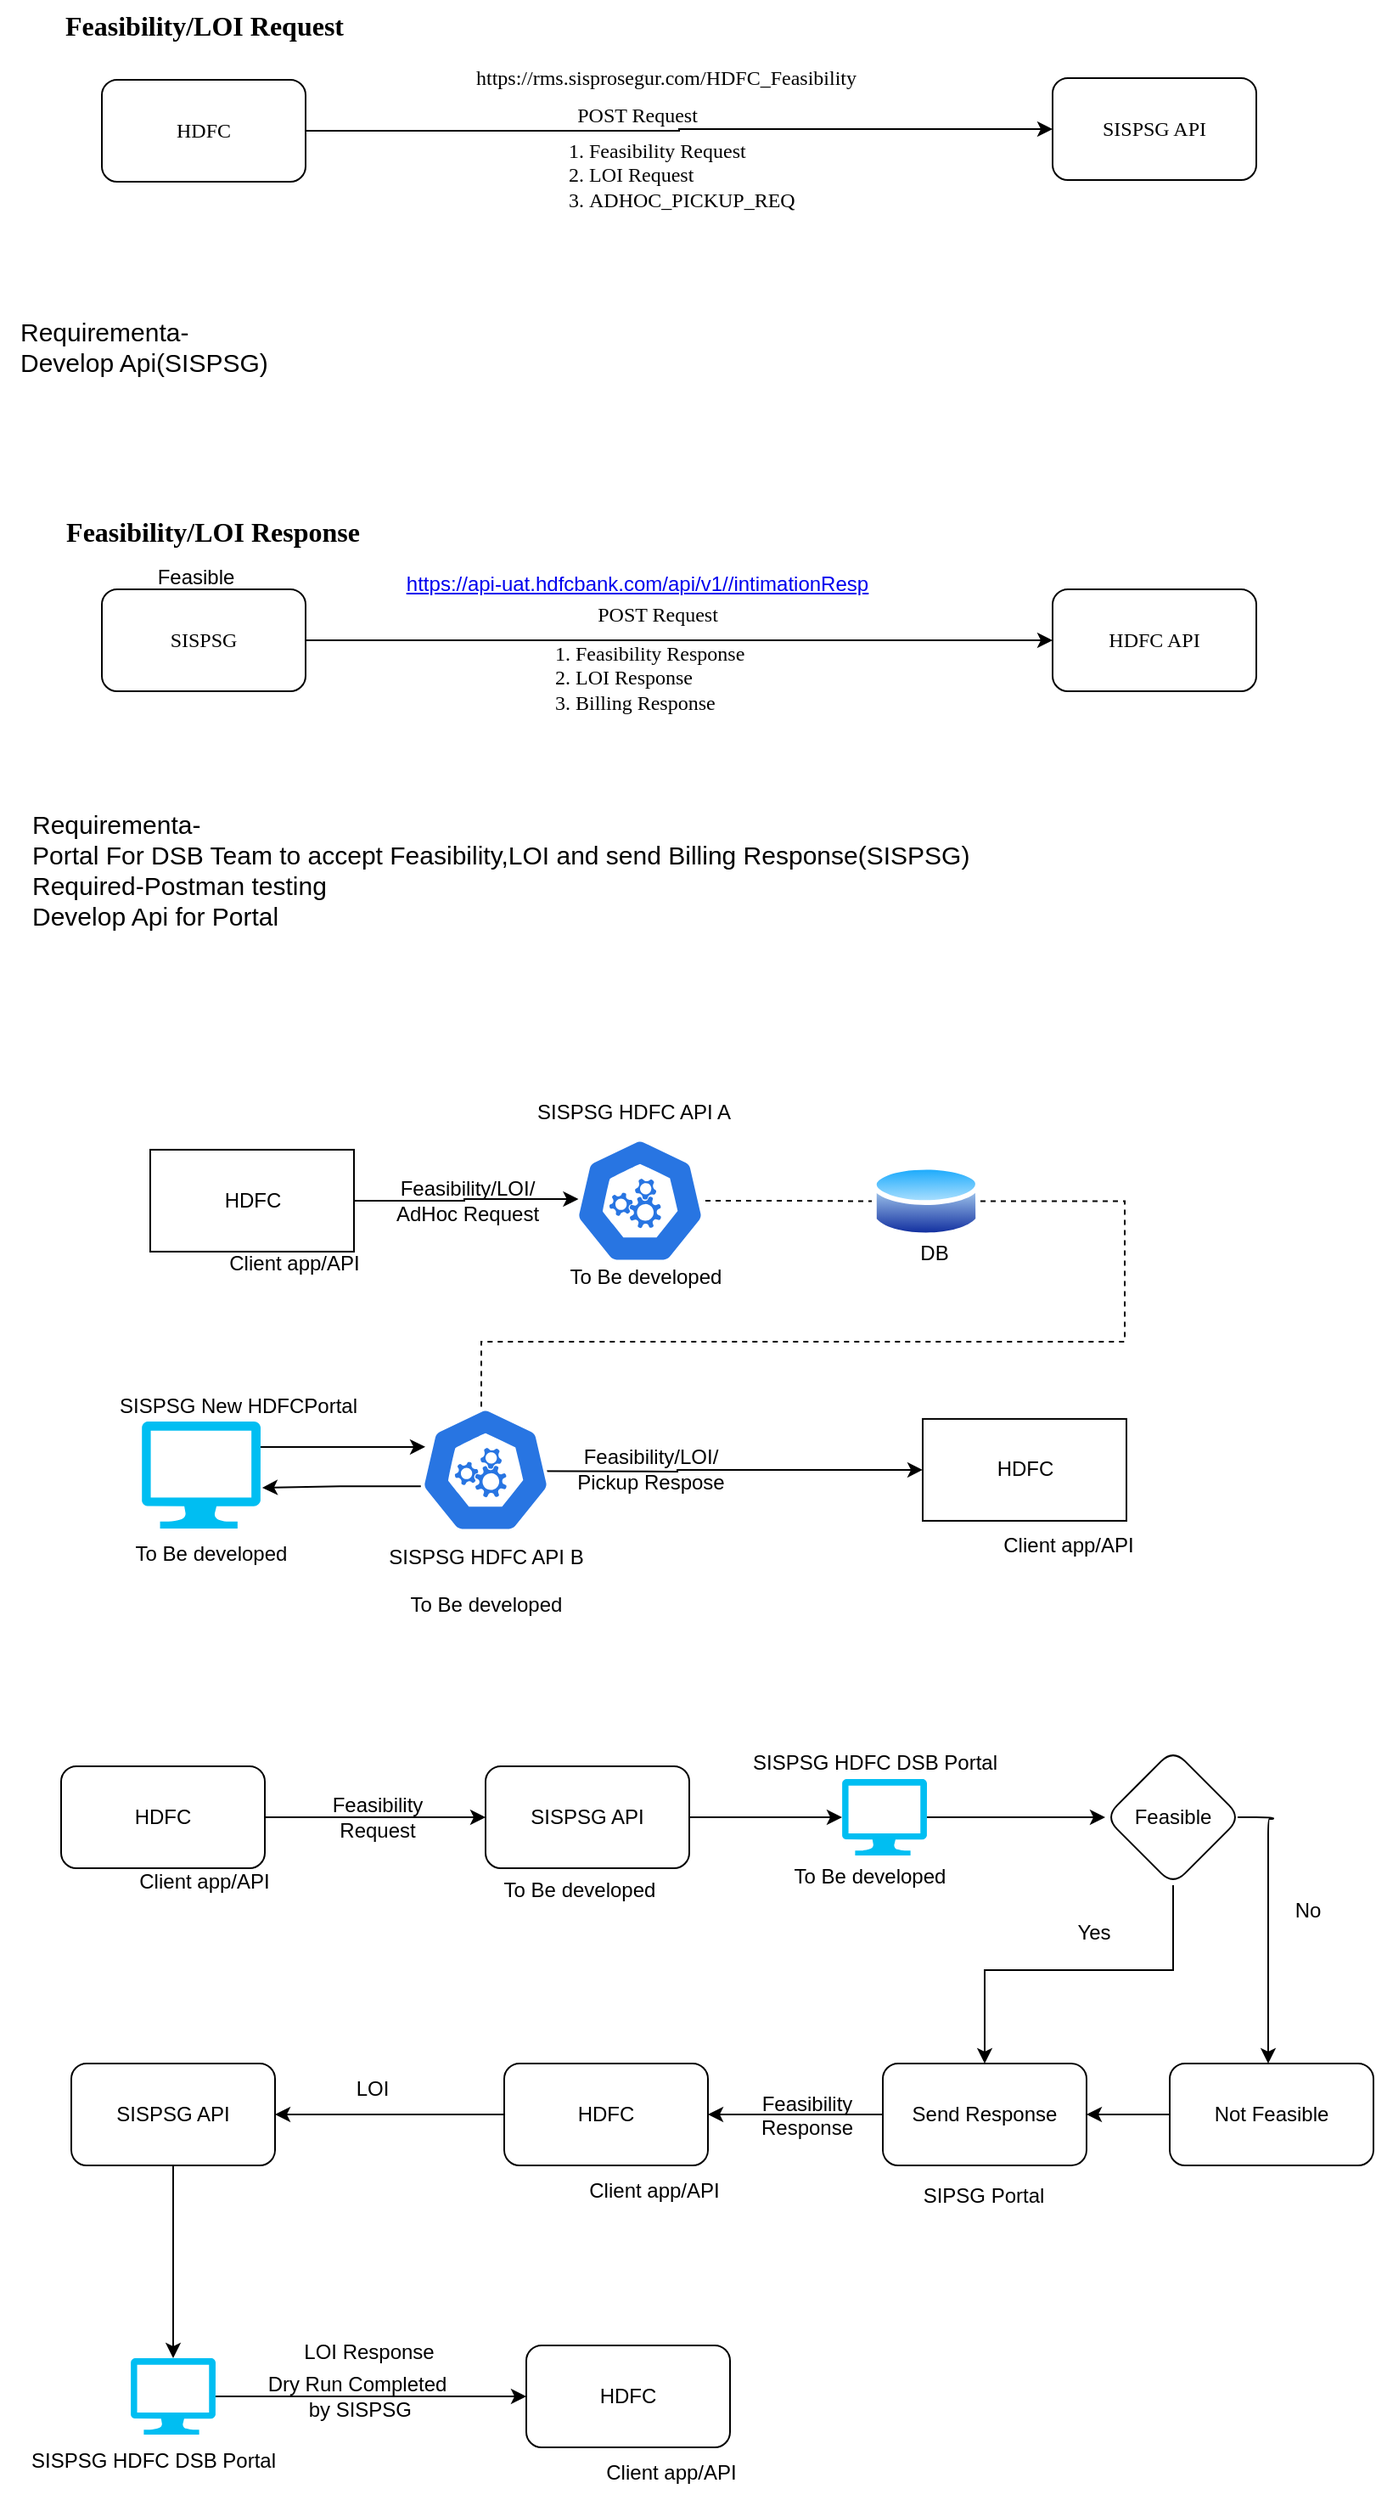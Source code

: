 <mxfile version="23.1.7" type="github">
  <diagram name="Page-1" id="uprE5jeDA3EvAK1ppm78">
    <mxGraphModel dx="1532" dy="902" grid="1" gridSize="10" guides="1" tooltips="1" connect="1" arrows="1" fold="1" page="1" pageScale="1" pageWidth="850" pageHeight="1100" math="0" shadow="0">
      <root>
        <mxCell id="0" />
        <mxCell id="1" parent="0" />
        <mxCell id="zsx73xaWShj0rhNCJzfR-76" value="" style="edgeStyle=orthogonalEdgeStyle;rounded=0;orthogonalLoop=1;jettySize=auto;html=1;fontFamily=Verdana;fontStyle=0" edge="1" parent="1" source="zsx73xaWShj0rhNCJzfR-77" target="zsx73xaWShj0rhNCJzfR-78">
          <mxGeometry relative="1" as="geometry" />
        </mxCell>
        <mxCell id="zsx73xaWShj0rhNCJzfR-77" value="HDFC" style="rounded=1;whiteSpace=wrap;html=1;fontStyle=0;fontFamily=Verdana;" vertex="1" parent="1">
          <mxGeometry x="91" y="84" width="120" height="60" as="geometry" />
        </mxCell>
        <mxCell id="zsx73xaWShj0rhNCJzfR-78" value="SISPSG API" style="whiteSpace=wrap;html=1;rounded=1;fontStyle=0;fontFamily=Verdana;" vertex="1" parent="1">
          <mxGeometry x="651" y="83" width="120" height="60" as="geometry" />
        </mxCell>
        <mxCell id="zsx73xaWShj0rhNCJzfR-79" value="&lt;div align=&quot;left&quot;&gt;&lt;ol&gt;&lt;li&gt;Feasibility Request&lt;/li&gt;&lt;li&gt;LOI Request&lt;/li&gt;&lt;li&gt; ADHOC_PICKUP_REQ&lt;/li&gt;&lt;/ol&gt;&lt;/div&gt;" style="text;html=1;align=left;verticalAlign=middle;resizable=0;points=[];autosize=1;strokeColor=none;fillColor=none;fontStyle=0;fontFamily=Verdana;" vertex="1" parent="1">
          <mxGeometry x="336" y="100" width="190" height="80" as="geometry" />
        </mxCell>
        <mxCell id="zsx73xaWShj0rhNCJzfR-80" value="POST Request" style="text;html=1;align=center;verticalAlign=middle;resizable=0;points=[];autosize=1;strokeColor=none;fillColor=none;fontStyle=0;fontFamily=Verdana;" vertex="1" parent="1">
          <mxGeometry x="351" y="90" width="110" height="30" as="geometry" />
        </mxCell>
        <UserObject label="https://rms.sisprosegur.com/HDFC_Feasibility" link="https://rms.sisprosegur.com/HDFC_Feasibility" id="zsx73xaWShj0rhNCJzfR-81">
          <mxCell style="text;html=1;align=center;verticalAlign=middle;resizable=0;points=[];autosize=1;strokeColor=none;fillColor=none;fontFamily=Verdana;fontStyle=0" vertex="1" parent="1">
            <mxGeometry x="268" y="68" width="310" height="30" as="geometry" />
          </mxCell>
        </UserObject>
        <mxCell id="zsx73xaWShj0rhNCJzfR-82" value="Feasibility/LOI Request" style="text;html=1;align=center;verticalAlign=middle;resizable=0;points=[];autosize=1;strokeColor=none;fillColor=none;fontStyle=1;fontSize=16;fontFamily=Verdana;" vertex="1" parent="1">
          <mxGeometry x="31" y="37" width="240" height="30" as="geometry" />
        </mxCell>
        <mxCell id="zsx73xaWShj0rhNCJzfR-83" value="Feasibility/LOI Response" style="text;html=1;align=center;verticalAlign=middle;resizable=0;points=[];autosize=1;strokeColor=none;fillColor=none;fontStyle=1;fontSize=16;fontFamily=Verdana;" vertex="1" parent="1">
          <mxGeometry x="31" y="335" width="250" height="30" as="geometry" />
        </mxCell>
        <mxCell id="zsx73xaWShj0rhNCJzfR-84" value="" style="edgeStyle=orthogonalEdgeStyle;rounded=0;orthogonalLoop=1;jettySize=auto;html=1;" edge="1" parent="1" source="zsx73xaWShj0rhNCJzfR-85" target="zsx73xaWShj0rhNCJzfR-86">
          <mxGeometry relative="1" as="geometry" />
        </mxCell>
        <mxCell id="zsx73xaWShj0rhNCJzfR-85" value="SISPSG" style="whiteSpace=wrap;html=1;rounded=1;fontStyle=0;fontFamily=Verdana;" vertex="1" parent="1">
          <mxGeometry x="91" y="384" width="120" height="60" as="geometry" />
        </mxCell>
        <mxCell id="zsx73xaWShj0rhNCJzfR-86" value="HDFC API" style="whiteSpace=wrap;html=1;fontFamily=Verdana;rounded=1;fontStyle=0;" vertex="1" parent="1">
          <mxGeometry x="651" y="384" width="120" height="60" as="geometry" />
        </mxCell>
        <mxCell id="zsx73xaWShj0rhNCJzfR-87" value="POST Request" style="text;html=1;align=center;verticalAlign=middle;resizable=0;points=[];autosize=1;strokeColor=none;fillColor=none;fontStyle=0;fontFamily=Verdana;" vertex="1" parent="1">
          <mxGeometry x="363" y="384" width="110" height="30" as="geometry" />
        </mxCell>
        <mxCell id="zsx73xaWShj0rhNCJzfR-88" value="&lt;u&gt;&lt;a href=&quot;https://ind01.safelinks.protection.outlook.com/?url=https%3A%2F%2Fapi-uat.hdfcbank.com%2Fapi%2Fv1%2Fdsb%2FintimationResp&amp;amp;data=05%7C01%7Cshubham.pawar4%40hdfcbank.com%7C284244c8ec6b4c64b9b008db6e779bee%7C827fd02205a64e57be9ccc069b6ae62d%7C0%7C0%7C638225232243491934%7CUnknown%7CTWFpbGZsb3d8eyJWIjoiMC4wLjAwMDAiLCJQIjoiV2luMzIiLCJBTiI6Ik1haWwiLCJXVCI6Mn0%3D%7C3000%7C%7C%7C&amp;amp;sdata=QB7lebr9Tw6JcELbrLSqCNylo0V3PcAyTXZZP5ZpUk0%3D&amp;amp;reserved=0&quot; target=&quot;_blank&quot; title=&quot;Original URL: https://api-uat.hdfcbank.com/api/v1/dsb/intimationResp. Click or tap if you trust this link.&quot;&gt;https://api-uat.hdfcbank.com/api/v1//intimationResp&lt;/a&gt;&lt;/u&gt;" style="text;html=1;align=center;verticalAlign=middle;resizable=0;points=[];autosize=1;strokeColor=none;fillColor=none;" vertex="1" parent="1">
          <mxGeometry x="256" y="366" width="300" height="30" as="geometry" />
        </mxCell>
        <mxCell id="zsx73xaWShj0rhNCJzfR-89" value="&lt;div align=&quot;left&quot;&gt;&lt;ol&gt;&lt;li&gt;Feasibility Response&lt;/li&gt;&lt;li&gt;LOI Response&lt;/li&gt;&lt;li&gt;Billing Response&lt;br&gt;&lt;/li&gt;&lt;/ol&gt;&lt;/div&gt;" style="text;html=1;align=left;verticalAlign=middle;resizable=0;points=[];autosize=1;strokeColor=none;fillColor=none;fontStyle=0;fontFamily=Verdana;" vertex="1" parent="1">
          <mxGeometry x="328" y="396" width="190" height="80" as="geometry" />
        </mxCell>
        <mxCell id="zsx73xaWShj0rhNCJzfR-90" value="&lt;div align=&quot;left&quot; style=&quot;font-size: 15px;&quot;&gt;Requirementa-&lt;/div&gt;&lt;div align=&quot;left&quot; style=&quot;font-size: 15px;&quot;&gt;Portal For DSB Team to accept Feasibility,LOI and send Billing Response(SISPSG)&lt;/div&gt;&lt;div align=&quot;left&quot; style=&quot;font-size: 15px;&quot;&gt;Required-Postman testing&lt;/div&gt;&lt;div align=&quot;left&quot; style=&quot;font-size: 15px;&quot;&gt;Develop Api for Portal &lt;br style=&quot;font-size: 15px;&quot;&gt;&lt;/div&gt;" style="text;html=1;align=left;verticalAlign=middle;resizable=0;points=[];autosize=1;strokeColor=none;fillColor=none;fontSize=15;" vertex="1" parent="1">
          <mxGeometry x="48" y="504" width="580" height="90" as="geometry" />
        </mxCell>
        <mxCell id="zsx73xaWShj0rhNCJzfR-91" value="&lt;div align=&quot;left&quot; style=&quot;font-size: 15px;&quot;&gt;Requirementa-&lt;/div&gt;&lt;div style=&quot;font-size: 15px;&quot;&gt;Develop Api(SISPSG)&lt;br style=&quot;font-size: 15px;&quot;&gt;&lt;/div&gt;&lt;div style=&quot;font-size: 15px;&quot;&gt;&lt;br style=&quot;font-size: 15px;&quot;&gt;&lt;/div&gt;&lt;div style=&quot;font-size: 15px;&quot;&gt;&lt;br style=&quot;font-size: 15px;&quot;&gt;&lt;/div&gt;" style="text;html=1;align=left;verticalAlign=middle;resizable=0;points=[];autosize=1;strokeColor=none;fillColor=none;fontSize=15;" vertex="1" parent="1">
          <mxGeometry x="41" y="214" width="170" height="90" as="geometry" />
        </mxCell>
        <mxCell id="zsx73xaWShj0rhNCJzfR-92" value="Feasible" style="text;html=1;align=center;verticalAlign=middle;resizable=0;points=[];autosize=1;strokeColor=none;fillColor=none;" vertex="1" parent="1">
          <mxGeometry x="111" y="362" width="70" height="30" as="geometry" />
        </mxCell>
        <mxCell id="zsx73xaWShj0rhNCJzfR-128" value="" style="edgeStyle=orthogonalEdgeStyle;rounded=0;orthogonalLoop=1;jettySize=auto;html=1;entryX=0.029;entryY=0.487;entryDx=0;entryDy=0;entryPerimeter=0;" edge="1" parent="1" source="zsx73xaWShj0rhNCJzfR-129" target="zsx73xaWShj0rhNCJzfR-142">
          <mxGeometry relative="1" as="geometry">
            <mxPoint x="374.5" y="743.96" as="targetPoint" />
          </mxGeometry>
        </mxCell>
        <mxCell id="zsx73xaWShj0rhNCJzfR-129" value="HDFC" style="rounded=0;whiteSpace=wrap;html=1;" vertex="1" parent="1">
          <mxGeometry x="119.5" y="713.96" width="120" height="60" as="geometry" />
        </mxCell>
        <mxCell id="zsx73xaWShj0rhNCJzfR-130" value="" style="edgeStyle=orthogonalEdgeStyle;rounded=0;orthogonalLoop=1;jettySize=auto;html=1;entryX=0;entryY=0.5;entryDx=0;entryDy=0;" edge="1" parent="1" target="zsx73xaWShj0rhNCJzfR-141">
          <mxGeometry relative="1" as="geometry">
            <mxPoint x="284.5" y="902.96" as="sourcePoint" />
            <mxPoint x="448.5" y="902.46" as="targetPoint" />
          </mxGeometry>
        </mxCell>
        <mxCell id="zsx73xaWShj0rhNCJzfR-131" value="" style="edgeStyle=orthogonalEdgeStyle;rounded=0;orthogonalLoop=1;jettySize=auto;html=1;dashed=1;endArrow=none;endFill=0;" edge="1" parent="1" source="zsx73xaWShj0rhNCJzfR-142" target="zsx73xaWShj0rhNCJzfR-137">
          <mxGeometry relative="1" as="geometry">
            <mxPoint x="489.5" y="743.96" as="sourcePoint" />
          </mxGeometry>
        </mxCell>
        <mxCell id="zsx73xaWShj0rhNCJzfR-132" value="" style="verticalLabelPosition=bottom;html=1;verticalAlign=top;align=center;strokeColor=none;fillColor=#00BEF2;shape=mxgraph.azure.computer;pointerEvents=1;" vertex="1" parent="1">
          <mxGeometry x="114.5" y="873.96" width="70" height="63" as="geometry" />
        </mxCell>
        <mxCell id="zsx73xaWShj0rhNCJzfR-133" value="To Be developed" style="text;html=1;align=center;verticalAlign=middle;resizable=0;points=[];autosize=1;strokeColor=none;fillColor=none;" vertex="1" parent="1">
          <mxGeometry x="355.5" y="773.96" width="110" height="30" as="geometry" />
        </mxCell>
        <mxCell id="zsx73xaWShj0rhNCJzfR-134" value="Client app/API" style="text;html=1;align=center;verticalAlign=middle;resizable=0;points=[];autosize=1;strokeColor=none;fillColor=none;" vertex="1" parent="1">
          <mxGeometry x="153.5" y="766.46" width="100" height="30" as="geometry" />
        </mxCell>
        <mxCell id="zsx73xaWShj0rhNCJzfR-135" value="&lt;div&gt;Feasibility/LOI/&lt;/div&gt;&lt;div&gt;Pickup Respose&lt;br&gt;&lt;/div&gt;" style="text;html=1;align=center;verticalAlign=middle;resizable=0;points=[];autosize=1;strokeColor=none;fillColor=none;" vertex="1" parent="1">
          <mxGeometry x="358.5" y="882.46" width="110" height="40" as="geometry" />
        </mxCell>
        <mxCell id="zsx73xaWShj0rhNCJzfR-136" value="&lt;div&gt;Feasibility/LOI/&lt;/div&gt;&lt;div&gt;AdHoc Request&lt;br&gt;&lt;/div&gt;" style="text;html=1;align=center;verticalAlign=middle;resizable=0;points=[];autosize=1;strokeColor=none;fillColor=none;" vertex="1" parent="1">
          <mxGeometry x="250.5" y="723.96" width="110" height="40" as="geometry" />
        </mxCell>
        <mxCell id="zsx73xaWShj0rhNCJzfR-137" value="" style="image;aspect=fixed;perimeter=ellipsePerimeter;html=1;align=center;shadow=0;dashed=0;spacingTop=3;image=img/lib/active_directory/database.svg;" vertex="1" parent="1">
          <mxGeometry x="544.5" y="720.6" width="64" height="47.36" as="geometry" />
        </mxCell>
        <mxCell id="zsx73xaWShj0rhNCJzfR-138" value="DB" style="text;html=1;align=center;verticalAlign=middle;resizable=0;points=[];autosize=1;strokeColor=none;fillColor=none;" vertex="1" parent="1">
          <mxGeometry x="560.5" y="759.96" width="40" height="30" as="geometry" />
        </mxCell>
        <mxCell id="zsx73xaWShj0rhNCJzfR-139" value="SISPSG New HDFCPortal" style="text;html=1;align=center;verticalAlign=middle;resizable=0;points=[];autosize=1;strokeColor=none;fillColor=none;" vertex="1" parent="1">
          <mxGeometry x="90.5" y="849.96" width="160" height="30" as="geometry" />
        </mxCell>
        <mxCell id="zsx73xaWShj0rhNCJzfR-140" style="edgeStyle=orthogonalEdgeStyle;rounded=0;orthogonalLoop=1;jettySize=auto;html=1;exitX=1;exitY=0.5;exitDx=0;exitDy=0;entryX=0.5;entryY=0;entryDx=0;entryDy=0;endArrow=none;endFill=0;dashed=1;entryPerimeter=0;" edge="1" parent="1" source="zsx73xaWShj0rhNCJzfR-137" target="zsx73xaWShj0rhNCJzfR-144">
          <mxGeometry relative="1" as="geometry">
            <mxPoint x="100.5" y="1080.96" as="targetPoint" />
            <Array as="points">
              <mxPoint x="693.5" y="743.96" />
              <mxPoint x="693.5" y="826.96" />
              <mxPoint x="314.5" y="826.96" />
              <mxPoint x="314.5" y="865.96" />
            </Array>
          </mxGeometry>
        </mxCell>
        <mxCell id="zsx73xaWShj0rhNCJzfR-141" value="HDFC" style="whiteSpace=wrap;html=1;rounded=0;glass=0;" vertex="1" parent="1">
          <mxGeometry x="574.5" y="872.46" width="120" height="60" as="geometry" />
        </mxCell>
        <mxCell id="zsx73xaWShj0rhNCJzfR-142" value="" style="aspect=fixed;sketch=0;html=1;dashed=0;whitespace=wrap;fillColor=#2875E2;strokeColor=#ffffff;points=[[0.005,0.63,0],[0.1,0.2,0],[0.9,0.2,0],[0.5,0,0],[0.995,0.63,0],[0.72,0.99,0],[0.5,1,0],[0.28,0.99,0]];shape=mxgraph.kubernetes.icon2;prIcon=api" vertex="1" parent="1">
          <mxGeometry x="369.5" y="707" width="77" height="73.92" as="geometry" />
        </mxCell>
        <mxCell id="zsx73xaWShj0rhNCJzfR-143" value="SISPSG HDFC API A" style="text;html=1;align=center;verticalAlign=middle;resizable=0;points=[];autosize=1;strokeColor=none;fillColor=none;" vertex="1" parent="1">
          <mxGeometry x="333.5" y="677" width="140" height="30" as="geometry" />
        </mxCell>
        <mxCell id="zsx73xaWShj0rhNCJzfR-144" value="" style="aspect=fixed;sketch=0;html=1;dashed=0;whitespace=wrap;fillColor=#2875E2;strokeColor=#ffffff;points=[[0.005,0.63,0],[0.1,0.2,0],[0.9,0.2,0],[0.5,0,0],[0.995,0.63,0],[0.72,0.99,0],[0.5,1,0],[0.28,0.99,0]];shape=mxgraph.kubernetes.icon2;prIcon=api" vertex="1" parent="1">
          <mxGeometry x="278.5" y="865.5" width="77" height="73.92" as="geometry" />
        </mxCell>
        <mxCell id="zsx73xaWShj0rhNCJzfR-145" style="edgeStyle=orthogonalEdgeStyle;rounded=0;orthogonalLoop=1;jettySize=auto;html=1;exitX=1;exitY=0.238;exitDx=0;exitDy=0;exitPerimeter=0;entryX=0.039;entryY=0.317;entryDx=0;entryDy=0;entryPerimeter=0;" edge="1" parent="1" source="zsx73xaWShj0rhNCJzfR-132" target="zsx73xaWShj0rhNCJzfR-144">
          <mxGeometry relative="1" as="geometry" />
        </mxCell>
        <mxCell id="zsx73xaWShj0rhNCJzfR-146" style="edgeStyle=orthogonalEdgeStyle;rounded=0;orthogonalLoop=1;jettySize=auto;html=1;exitX=0.005;exitY=0.63;exitDx=0;exitDy=0;exitPerimeter=0;entryX=1.014;entryY=0.619;entryDx=0;entryDy=0;entryPerimeter=0;" edge="1" parent="1" source="zsx73xaWShj0rhNCJzfR-144" target="zsx73xaWShj0rhNCJzfR-132">
          <mxGeometry relative="1" as="geometry" />
        </mxCell>
        <mxCell id="zsx73xaWShj0rhNCJzfR-147" value="SISPSG HDFC API B" style="text;html=1;align=center;verticalAlign=middle;resizable=0;points=[];autosize=1;strokeColor=none;fillColor=none;" vertex="1" parent="1">
          <mxGeometry x="247" y="939.42" width="140" height="30" as="geometry" />
        </mxCell>
        <mxCell id="zsx73xaWShj0rhNCJzfR-148" value="To Be developed" style="text;html=1;align=center;verticalAlign=middle;resizable=0;points=[];autosize=1;strokeColor=none;fillColor=none;" vertex="1" parent="1">
          <mxGeometry x="261.5" y="966.96" width="110" height="30" as="geometry" />
        </mxCell>
        <mxCell id="zsx73xaWShj0rhNCJzfR-149" value="To Be developed" style="text;html=1;align=center;verticalAlign=middle;resizable=0;points=[];autosize=1;strokeColor=none;fillColor=none;" vertex="1" parent="1">
          <mxGeometry x="99.5" y="936.96" width="110" height="30" as="geometry" />
        </mxCell>
        <mxCell id="zsx73xaWShj0rhNCJzfR-150" value="Client app/API" style="text;html=1;align=center;verticalAlign=middle;resizable=0;points=[];autosize=1;strokeColor=none;fillColor=none;" vertex="1" parent="1">
          <mxGeometry x="609.5" y="932.46" width="100" height="30" as="geometry" />
        </mxCell>
        <mxCell id="zsx73xaWShj0rhNCJzfR-151" value="" style="edgeStyle=orthogonalEdgeStyle;rounded=0;orthogonalLoop=1;jettySize=auto;html=1;" edge="1" parent="1" source="zsx73xaWShj0rhNCJzfR-152" target="zsx73xaWShj0rhNCJzfR-154">
          <mxGeometry relative="1" as="geometry" />
        </mxCell>
        <mxCell id="zsx73xaWShj0rhNCJzfR-152" value="HDFC" style="rounded=1;whiteSpace=wrap;html=1;" vertex="1" parent="1">
          <mxGeometry x="67" y="1077" width="120" height="60" as="geometry" />
        </mxCell>
        <mxCell id="zsx73xaWShj0rhNCJzfR-153" value="" style="edgeStyle=orthogonalEdgeStyle;rounded=0;orthogonalLoop=1;jettySize=auto;html=1;" edge="1" parent="1" source="zsx73xaWShj0rhNCJzfR-168" target="zsx73xaWShj0rhNCJzfR-157">
          <mxGeometry relative="1" as="geometry" />
        </mxCell>
        <mxCell id="zsx73xaWShj0rhNCJzfR-154" value="SISPSG API" style="rounded=1;whiteSpace=wrap;html=1;" vertex="1" parent="1">
          <mxGeometry x="317" y="1077" width="120" height="60" as="geometry" />
        </mxCell>
        <mxCell id="zsx73xaWShj0rhNCJzfR-155" value="" style="edgeStyle=orthogonalEdgeStyle;rounded=1;orthogonalLoop=1;jettySize=auto;html=1;exitX=1;exitY=0.5;exitDx=0;exitDy=0;curved=0;" edge="1" parent="1">
          <mxGeometry relative="1" as="geometry">
            <mxPoint x="760" y="1107" as="sourcePoint" />
            <mxPoint x="778" y="1252" as="targetPoint" />
            <Array as="points">
              <mxPoint x="781" y="1107" />
              <mxPoint x="778" y="1108" />
            </Array>
          </mxGeometry>
        </mxCell>
        <mxCell id="zsx73xaWShj0rhNCJzfR-156" value="" style="edgeStyle=orthogonalEdgeStyle;rounded=0;orthogonalLoop=1;jettySize=auto;html=1;entryX=0.5;entryY=0;entryDx=0;entryDy=0;" edge="1" parent="1" source="zsx73xaWShj0rhNCJzfR-157" target="zsx73xaWShj0rhNCJzfR-162">
          <mxGeometry relative="1" as="geometry">
            <Array as="points">
              <mxPoint x="722" y="1197" />
              <mxPoint x="611" y="1197" />
            </Array>
          </mxGeometry>
        </mxCell>
        <mxCell id="zsx73xaWShj0rhNCJzfR-157" value="Feasible" style="rhombus;whiteSpace=wrap;html=1;rounded=1;" vertex="1" parent="1">
          <mxGeometry x="682" y="1067" width="80" height="80" as="geometry" />
        </mxCell>
        <mxCell id="zsx73xaWShj0rhNCJzfR-158" value="" style="edgeStyle=orthogonalEdgeStyle;rounded=0;orthogonalLoop=1;jettySize=auto;html=1;entryX=1;entryY=0.5;entryDx=0;entryDy=0;" edge="1" parent="1" source="zsx73xaWShj0rhNCJzfR-159" target="zsx73xaWShj0rhNCJzfR-162">
          <mxGeometry relative="1" as="geometry" />
        </mxCell>
        <mxCell id="zsx73xaWShj0rhNCJzfR-159" value="Not Feasible" style="whiteSpace=wrap;html=1;rounded=1;" vertex="1" parent="1">
          <mxGeometry x="720" y="1252" width="120" height="60" as="geometry" />
        </mxCell>
        <mxCell id="zsx73xaWShj0rhNCJzfR-160" value="No" style="text;html=1;align=center;verticalAlign=middle;resizable=0;points=[];autosize=1;strokeColor=none;fillColor=none;" vertex="1" parent="1">
          <mxGeometry x="781" y="1147" width="40" height="30" as="geometry" />
        </mxCell>
        <mxCell id="zsx73xaWShj0rhNCJzfR-161" value="" style="edgeStyle=orthogonalEdgeStyle;rounded=0;orthogonalLoop=1;jettySize=auto;html=1;" edge="1" parent="1" source="zsx73xaWShj0rhNCJzfR-162" target="zsx73xaWShj0rhNCJzfR-165">
          <mxGeometry relative="1" as="geometry" />
        </mxCell>
        <mxCell id="zsx73xaWShj0rhNCJzfR-162" value="Send Response" style="whiteSpace=wrap;html=1;rounded=1;" vertex="1" parent="1">
          <mxGeometry x="551" y="1252" width="120" height="60" as="geometry" />
        </mxCell>
        <mxCell id="zsx73xaWShj0rhNCJzfR-163" value="Yes" style="text;html=1;align=center;verticalAlign=middle;resizable=0;points=[];autosize=1;strokeColor=none;fillColor=none;" vertex="1" parent="1">
          <mxGeometry x="655" y="1159.5" width="40" height="30" as="geometry" />
        </mxCell>
        <mxCell id="zsx73xaWShj0rhNCJzfR-164" value="" style="edgeStyle=orthogonalEdgeStyle;rounded=0;orthogonalLoop=1;jettySize=auto;html=1;" edge="1" parent="1" source="zsx73xaWShj0rhNCJzfR-165" target="zsx73xaWShj0rhNCJzfR-174">
          <mxGeometry relative="1" as="geometry" />
        </mxCell>
        <mxCell id="zsx73xaWShj0rhNCJzfR-165" value="HDFC " style="whiteSpace=wrap;html=1;rounded=1;" vertex="1" parent="1">
          <mxGeometry x="328" y="1252" width="120" height="60" as="geometry" />
        </mxCell>
        <mxCell id="zsx73xaWShj0rhNCJzfR-166" value="SIPSG Portal" style="text;html=1;align=center;verticalAlign=middle;resizable=0;points=[];autosize=1;strokeColor=none;fillColor=none;" vertex="1" parent="1">
          <mxGeometry x="565" y="1315" width="90" height="30" as="geometry" />
        </mxCell>
        <mxCell id="zsx73xaWShj0rhNCJzfR-167" value="" style="edgeStyle=orthogonalEdgeStyle;rounded=0;orthogonalLoop=1;jettySize=auto;html=1;" edge="1" parent="1" source="zsx73xaWShj0rhNCJzfR-154" target="zsx73xaWShj0rhNCJzfR-168">
          <mxGeometry relative="1" as="geometry">
            <mxPoint x="437" y="1107" as="sourcePoint" />
            <mxPoint x="682" y="1107" as="targetPoint" />
          </mxGeometry>
        </mxCell>
        <mxCell id="zsx73xaWShj0rhNCJzfR-168" value="" style="verticalLabelPosition=bottom;html=1;verticalAlign=top;align=center;strokeColor=none;fillColor=#00BEF2;shape=mxgraph.azure.computer;pointerEvents=1;" vertex="1" parent="1">
          <mxGeometry x="527" y="1084.5" width="50" height="45" as="geometry" />
        </mxCell>
        <mxCell id="zsx73xaWShj0rhNCJzfR-169" value="SISPSG HDFC DSB Portal" style="text;html=1;align=center;verticalAlign=middle;resizable=0;points=[];autosize=1;strokeColor=none;fillColor=none;" vertex="1" parent="1">
          <mxGeometry x="461" y="1060" width="170" height="30" as="geometry" />
        </mxCell>
        <mxCell id="zsx73xaWShj0rhNCJzfR-170" value="To Be developed" style="text;html=1;align=center;verticalAlign=middle;resizable=0;points=[];autosize=1;strokeColor=none;fillColor=none;" vertex="1" parent="1">
          <mxGeometry x="317" y="1135" width="110" height="30" as="geometry" />
        </mxCell>
        <mxCell id="zsx73xaWShj0rhNCJzfR-171" value="To Be developed" style="text;html=1;align=center;verticalAlign=middle;resizable=0;points=[];autosize=1;strokeColor=none;fillColor=none;" vertex="1" parent="1">
          <mxGeometry x="488" y="1127" width="110" height="30" as="geometry" />
        </mxCell>
        <mxCell id="zsx73xaWShj0rhNCJzfR-172" value="Client app/API" style="text;html=1;align=center;verticalAlign=middle;resizable=0;points=[];autosize=1;strokeColor=none;fillColor=none;" vertex="1" parent="1">
          <mxGeometry x="101" y="1129.5" width="100" height="30" as="geometry" />
        </mxCell>
        <mxCell id="zsx73xaWShj0rhNCJzfR-173" value="" style="edgeStyle=orthogonalEdgeStyle;rounded=0;orthogonalLoop=1;jettySize=auto;html=1;" edge="1" parent="1" source="zsx73xaWShj0rhNCJzfR-174" target="zsx73xaWShj0rhNCJzfR-180">
          <mxGeometry relative="1" as="geometry" />
        </mxCell>
        <mxCell id="zsx73xaWShj0rhNCJzfR-174" value="SISPSG API" style="whiteSpace=wrap;html=1;rounded=1;" vertex="1" parent="1">
          <mxGeometry x="73" y="1252" width="120" height="60" as="geometry" />
        </mxCell>
        <mxCell id="zsx73xaWShj0rhNCJzfR-175" value="LOI" style="text;html=1;align=center;verticalAlign=middle;resizable=0;points=[];autosize=1;strokeColor=none;fillColor=none;" vertex="1" parent="1">
          <mxGeometry x="230" y="1252" width="40" height="30" as="geometry" />
        </mxCell>
        <mxCell id="zsx73xaWShj0rhNCJzfR-176" value="HDFC " style="whiteSpace=wrap;html=1;rounded=1;" vertex="1" parent="1">
          <mxGeometry x="341" y="1418" width="120" height="60" as="geometry" />
        </mxCell>
        <mxCell id="zsx73xaWShj0rhNCJzfR-177" value="&lt;div&gt;Dry Run Completed&lt;/div&gt;&lt;div&gt;&amp;nbsp;by SISPSG&lt;/div&gt;" style="text;html=1;align=center;verticalAlign=middle;resizable=0;points=[];autosize=1;strokeColor=none;fillColor=none;" vertex="1" parent="1">
          <mxGeometry x="176" y="1428" width="130" height="40" as="geometry" />
        </mxCell>
        <mxCell id="zsx73xaWShj0rhNCJzfR-178" value="&lt;div&gt;Feasibility&lt;/div&gt;&lt;div&gt;Response&lt;br&gt;&lt;/div&gt;&lt;div&gt;&amp;nbsp;&lt;/div&gt;" style="text;html=1;align=center;verticalAlign=middle;resizable=0;points=[];autosize=1;strokeColor=none;fillColor=none;" vertex="1" parent="1">
          <mxGeometry x="466" y="1260" width="80" height="60" as="geometry" />
        </mxCell>
        <mxCell id="zsx73xaWShj0rhNCJzfR-179" style="edgeStyle=orthogonalEdgeStyle;rounded=0;orthogonalLoop=1;jettySize=auto;html=1;exitX=1;exitY=0.5;exitDx=0;exitDy=0;exitPerimeter=0;" edge="1" parent="1" source="zsx73xaWShj0rhNCJzfR-180" target="zsx73xaWShj0rhNCJzfR-176">
          <mxGeometry relative="1" as="geometry" />
        </mxCell>
        <mxCell id="zsx73xaWShj0rhNCJzfR-180" value="" style="verticalLabelPosition=bottom;html=1;verticalAlign=top;align=center;strokeColor=none;fillColor=#00BEF2;shape=mxgraph.azure.computer;pointerEvents=1;" vertex="1" parent="1">
          <mxGeometry x="108" y="1425.5" width="50" height="45" as="geometry" />
        </mxCell>
        <mxCell id="zsx73xaWShj0rhNCJzfR-181" value="SISPSG HDFC DSB Portal" style="text;html=1;align=center;verticalAlign=middle;resizable=0;points=[];autosize=1;strokeColor=none;fillColor=none;" vertex="1" parent="1">
          <mxGeometry x="36" y="1470.5" width="170" height="30" as="geometry" />
        </mxCell>
        <mxCell id="zsx73xaWShj0rhNCJzfR-182" value="LOI Response" style="text;html=1;align=center;verticalAlign=middle;resizable=0;points=[];autosize=1;strokeColor=none;fillColor=none;" vertex="1" parent="1">
          <mxGeometry x="198" y="1407" width="100" height="30" as="geometry" />
        </mxCell>
        <mxCell id="zsx73xaWShj0rhNCJzfR-183" value="Client app/API" style="text;html=1;align=center;verticalAlign=middle;resizable=0;points=[];autosize=1;strokeColor=none;fillColor=none;" vertex="1" parent="1">
          <mxGeometry x="366" y="1312" width="100" height="30" as="geometry" />
        </mxCell>
        <mxCell id="zsx73xaWShj0rhNCJzfR-184" value="Client app/API" style="text;html=1;align=center;verticalAlign=middle;resizable=0;points=[];autosize=1;strokeColor=none;fillColor=none;" vertex="1" parent="1">
          <mxGeometry x="376" y="1478" width="100" height="30" as="geometry" />
        </mxCell>
        <mxCell id="zsx73xaWShj0rhNCJzfR-185" value="&lt;div&gt;Feasibility&lt;/div&gt;&lt;div&gt;Request&lt;br&gt;&lt;/div&gt;" style="text;html=1;align=center;verticalAlign=middle;resizable=0;points=[];autosize=1;strokeColor=none;fillColor=none;" vertex="1" parent="1">
          <mxGeometry x="213" y="1087" width="80" height="40" as="geometry" />
        </mxCell>
      </root>
    </mxGraphModel>
  </diagram>
</mxfile>
